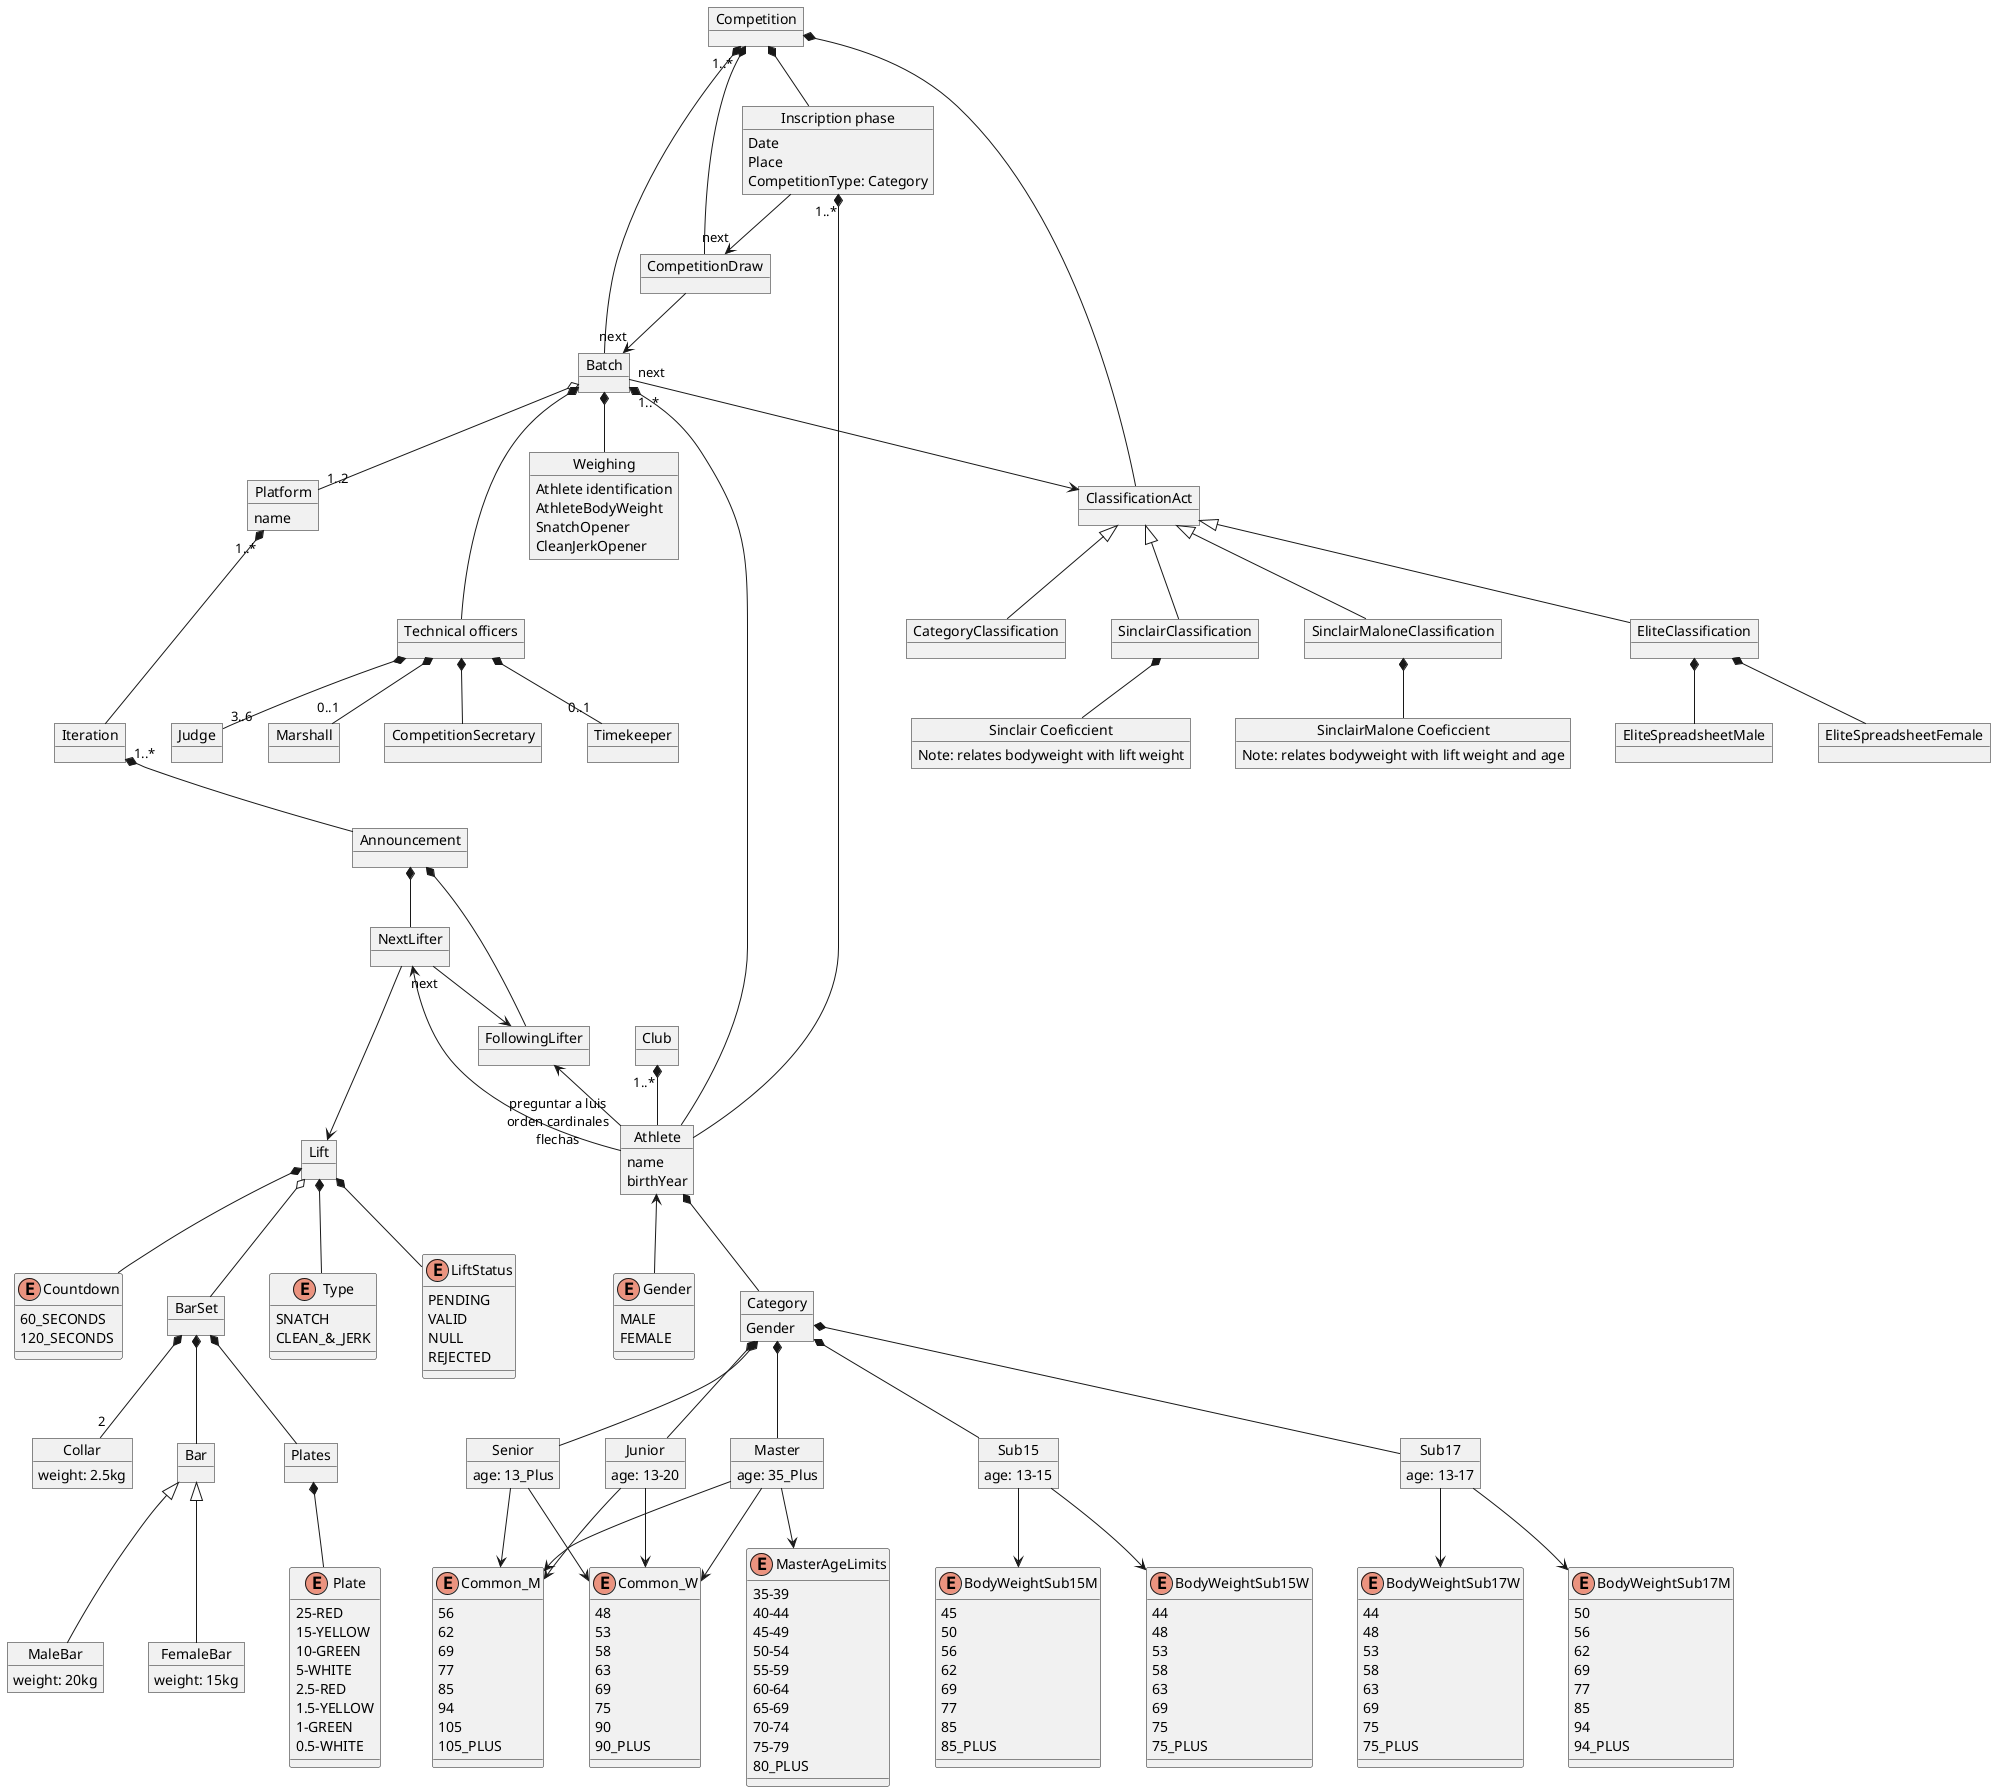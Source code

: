 @startuml
skinparam nodesep 45
' CONTROLS node horizontal separation
' skinparam ranksep 60 CONTROLS vertical separation

object Competition
object "Inscription phase" as Inscription {
  Date
  Place
  CompetitionType: Category
}
object CompetitionDraw
object Batch
object Weighing {
  Athlete identification
  AthleteBodyWeight
  SnatchOpener
  CleanJerkOpener
}
object ClassificationAct
object CategoryClassification
object SinclairClassification
object SinclairMaloneClassification
object EliteClassification
object EliteSpreadsheetMale
object EliteSpreadsheetFemale
object Platform {
  name
}
object Club
object Athlete {
  name
  birthYear
}
enum Gender {
  MALE
  FEMALE
}
object "Technical officers" as TC
object Judge
object Marshall
object CompetitionSecretary
object Timekeeper
object Lift
enum Type {
  SNATCH
  CLEAN_&_JERK
}
enum LiftStatus {
  PENDING
  VALID
  NULL
  REJECTED
}
enum Countdown {
  60_SECONDS
  120_SECONDS
}
object BarSet
object Bar
object FemaleBar {
  weight: 15kg
}
object MaleBar {
  weight: 20kg
}
object Plates
enum Plate {
  25-RED
  15-YELLOW
  10-GREEN
  5-WHITE
  2.5-RED
  1.5-YELLOW
  1-GREEN
  0.5-WHITE
}
object Collar {
  weight: 2.5kg
}

object Category {
  Gender
}


object Junior {
  age: 13-20
}

object Senior {
  age: 13_Plus
}

object Master {
  age: 35_Plus
}


object Sub15 {
   age: 13-15
}


object Sub17 {
   age: 13-17
}




enum BodyWeightSub15W {
 44
 48
 53
 58
 63
 69
 75
 75_PLUS
}

enum BodyWeightSub15M {
  45
  50
  56
  62
  69
  77
  85
  85_PLUS
 }



enum BodyWeightSub17M {
  50
  56
  62
  69
  77
  85
  94
  94_PLUS
}

enum BodyWeightSub17W {
 44
 48
 53
 58
 63
 69
 75
 75_PLUS
}

enum Common_M {
56
62
69
77
85
94
105
105_PLUS
}

enum Common_W {
48
53
58
63
69
75
90
90_PLUS
}

enum MasterAgeLimits {
  35-39
  40-44
  45-49
  50-54
  55-59
  60-64
  65-69
  70-74
  75-79
  80_PLUS
}

object Iteration
object Announcement
object NextLifter
object FollowingLifter

Competition *-- Inscription
Inscription "1..*"  *-- Athlete
Athlete <-- Gender
Club "1..*" *-- Athlete
Competition *-- CompetitionDraw
Competition "1..*" *--  Batch
Competition *-- ClassificationAct
ClassificationAct <|-- CategoryClassification
ClassificationAct <|-- SinclairClassification
ClassificationAct <|-- SinclairMaloneClassification
ClassificationAct <|-- EliteClassification
EliteClassification *-- EliteSpreadsheetMale
EliteClassification *-- EliteSpreadsheetFemale


object "Sinclair Coeficcient" as sc {
  Note: relates bodyweight with lift weight
}

object "SinclairMalone Coeficcient" as scm {
  Note: relates bodyweight with lift weight and age
}

SinclairClassification *-- sc
SinclairMaloneClassification *-- scm

Batch "next" --> ClassificationAct
Inscription --> "next" CompetitionDraw
CompetitionDraw --> "next" Batch

Batch *-- Weighing
Batch o-- "1..2" Platform
Batch "1..*" *---  Athlete
Batch *--- TC

TC *-- "3..6" Judge
TC *-- CompetitionSecretary
TC *-- "0..1" Marshall
TC *-- "0..1" Timekeeper

Platform "1..*" *---  Iteration
Iteration "1..*" *--  Announcement
Announcement *-- NextLifter
Announcement *-- FollowingLifter
NextLifter "next" --> FollowingLifter
NextLifter ---> Lift
NextLifter <-- "preguntar a luis\n orden cardinales \nflechas" Athlete
FollowingLifter <-- Athlete

Lift *-- Type
Lift *-- LiftStatus
Lift *-- Countdown
Lift o-- BarSet
BarSet *-- Bar
BarSet *-- Plates
BarSet *-- "2" Collar
Bar <|-- FemaleBar
Bar <|-- MaleBar
Plates *-- Plate

Category *-- Sub15
Category *-- Sub17
Category *-- Junior
Category *-- Senior
Category *-- Master

Sub15 --> BodyWeightSub15W
Sub15 --> BodyWeightSub15M

Sub17 --> BodyWeightSub17W
Sub17 --> BodyWeightSub17M

Junior --> Common_M
Junior --> Common_W

Senior --> Common_M
Senior --> Common_W

Master --> MasterAgeLimits
Master --> Common_M
Master --> Common_W

Athlete *-- Category


@enduml
